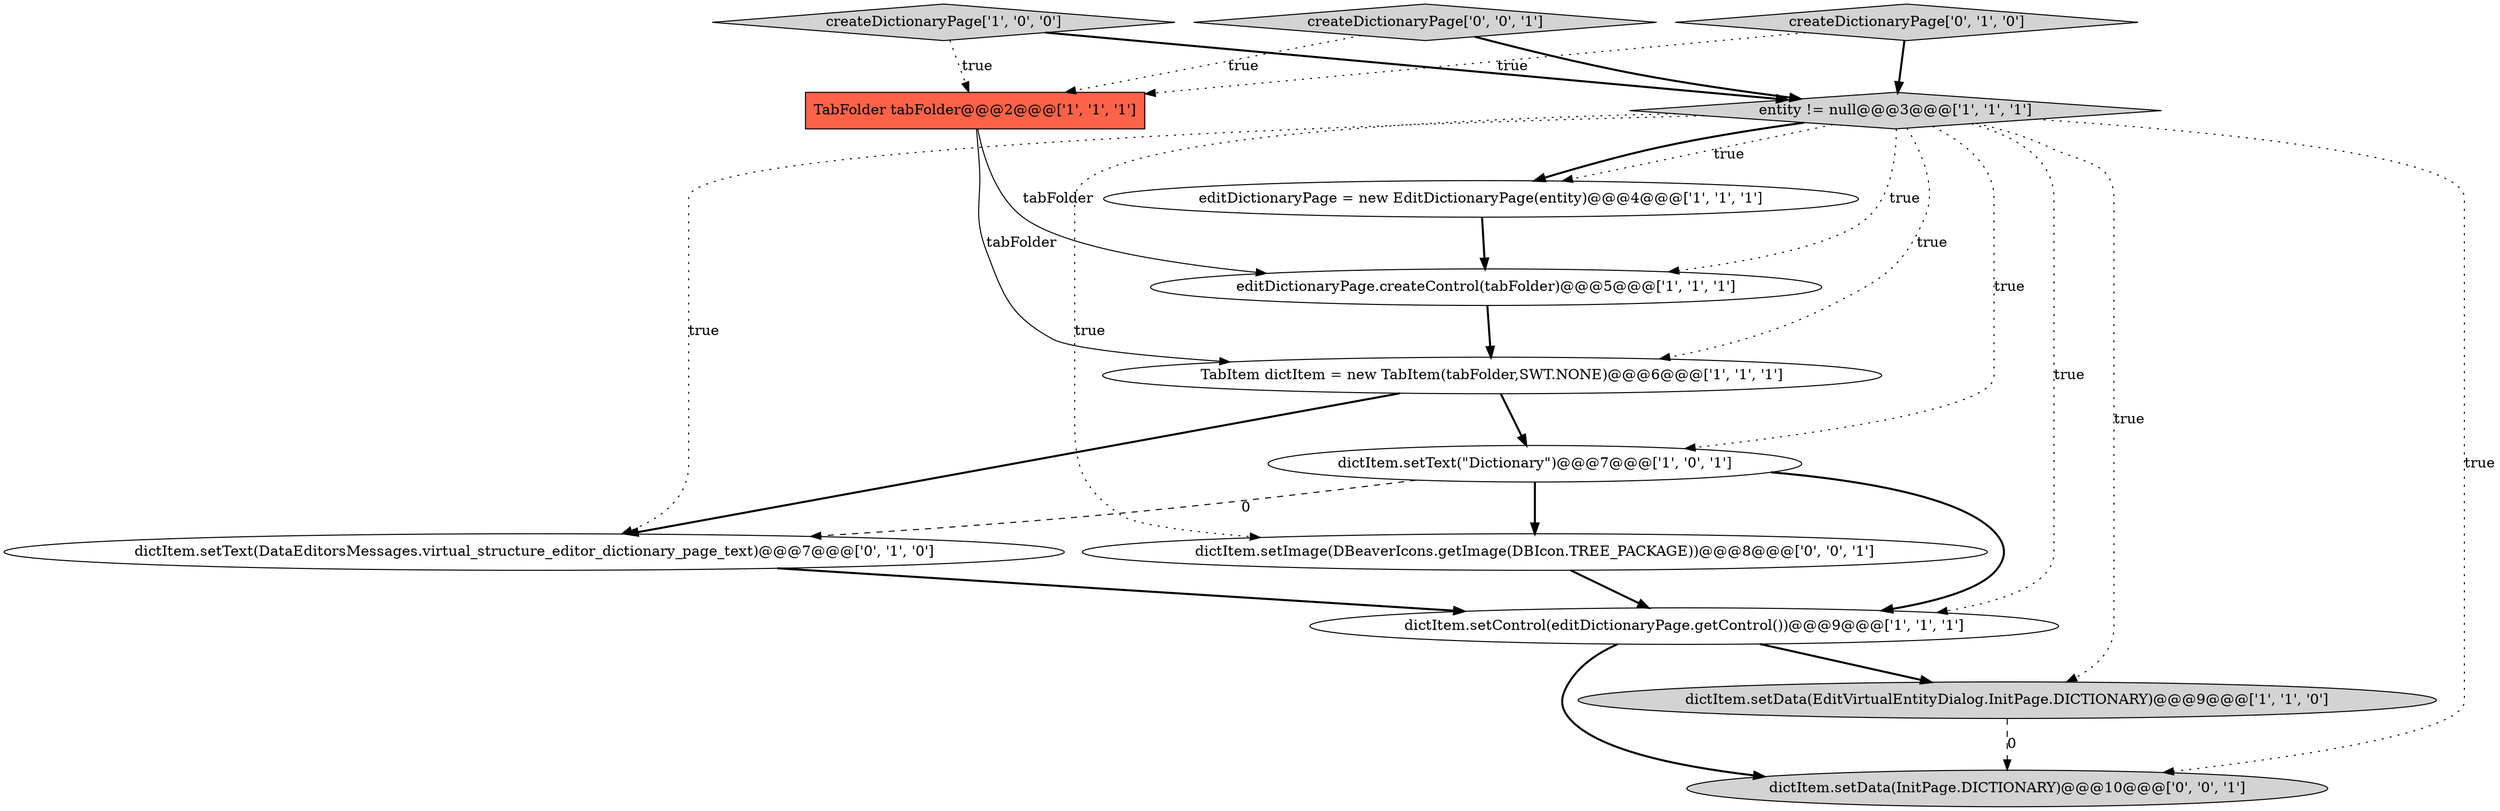 digraph {
0 [style = filled, label = "TabItem dictItem = new TabItem(tabFolder,SWT.NONE)@@@6@@@['1', '1', '1']", fillcolor = white, shape = ellipse image = "AAA0AAABBB1BBB"];
6 [style = filled, label = "editDictionaryPage = new EditDictionaryPage(entity)@@@4@@@['1', '1', '1']", fillcolor = white, shape = ellipse image = "AAA0AAABBB1BBB"];
13 [style = filled, label = "dictItem.setData(InitPage.DICTIONARY)@@@10@@@['0', '0', '1']", fillcolor = lightgray, shape = ellipse image = "AAA0AAABBB3BBB"];
1 [style = filled, label = "dictItem.setControl(editDictionaryPage.getControl())@@@9@@@['1', '1', '1']", fillcolor = white, shape = ellipse image = "AAA0AAABBB1BBB"];
4 [style = filled, label = "createDictionaryPage['1', '0', '0']", fillcolor = lightgray, shape = diamond image = "AAA0AAABBB1BBB"];
3 [style = filled, label = "editDictionaryPage.createControl(tabFolder)@@@5@@@['1', '1', '1']", fillcolor = white, shape = ellipse image = "AAA0AAABBB1BBB"];
7 [style = filled, label = "dictItem.setData(EditVirtualEntityDialog.InitPage.DICTIONARY)@@@9@@@['1', '1', '0']", fillcolor = lightgray, shape = ellipse image = "AAA0AAABBB1BBB"];
9 [style = filled, label = "dictItem.setText(DataEditorsMessages.virtual_structure_editor_dictionary_page_text)@@@7@@@['0', '1', '0']", fillcolor = white, shape = ellipse image = "AAA1AAABBB2BBB"];
10 [style = filled, label = "createDictionaryPage['0', '1', '0']", fillcolor = lightgray, shape = diamond image = "AAA0AAABBB2BBB"];
12 [style = filled, label = "dictItem.setImage(DBeaverIcons.getImage(DBIcon.TREE_PACKAGE))@@@8@@@['0', '0', '1']", fillcolor = white, shape = ellipse image = "AAA0AAABBB3BBB"];
8 [style = filled, label = "dictItem.setText(\"Dictionary\")@@@7@@@['1', '0', '1']", fillcolor = white, shape = ellipse image = "AAA0AAABBB1BBB"];
11 [style = filled, label = "createDictionaryPage['0', '0', '1']", fillcolor = lightgray, shape = diamond image = "AAA0AAABBB3BBB"];
2 [style = filled, label = "entity != null@@@3@@@['1', '1', '1']", fillcolor = lightgray, shape = diamond image = "AAA0AAABBB1BBB"];
5 [style = filled, label = "TabFolder tabFolder@@@2@@@['1', '1', '1']", fillcolor = tomato, shape = box image = "AAA0AAABBB1BBB"];
2->3 [style = dotted, label="true"];
10->2 [style = bold, label=""];
8->12 [style = bold, label=""];
5->3 [style = solid, label="tabFolder"];
5->0 [style = solid, label="tabFolder"];
2->8 [style = dotted, label="true"];
2->9 [style = dotted, label="true"];
0->9 [style = bold, label=""];
12->1 [style = bold, label=""];
2->6 [style = dotted, label="true"];
0->8 [style = bold, label=""];
7->13 [style = dashed, label="0"];
11->2 [style = bold, label=""];
4->2 [style = bold, label=""];
8->1 [style = bold, label=""];
8->9 [style = dashed, label="0"];
2->1 [style = dotted, label="true"];
2->13 [style = dotted, label="true"];
3->0 [style = bold, label=""];
6->3 [style = bold, label=""];
2->12 [style = dotted, label="true"];
4->5 [style = dotted, label="true"];
2->6 [style = bold, label=""];
2->0 [style = dotted, label="true"];
1->7 [style = bold, label=""];
9->1 [style = bold, label=""];
2->7 [style = dotted, label="true"];
10->5 [style = dotted, label="true"];
11->5 [style = dotted, label="true"];
1->13 [style = bold, label=""];
}

